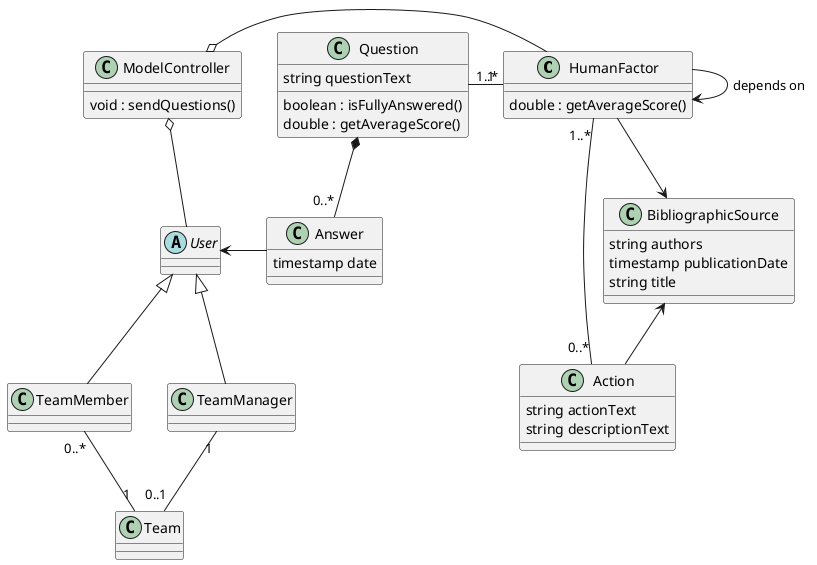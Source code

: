 @startuml
class HumanFactor {
double : getAverageScore()
}
class Action {
string actionText
string descriptionText
}
class Question {
string questionText
boolean : isFullyAnswered()
double : getAverageScore()
}
abstract class User
class Answer {
timestamp date
}
class TeamMember
class TeamManager
class BibliographicSource {
string authors
timestamp publicationDate
string title
}
class ModelController {
void : sendQuestions()
}
class Team

Question *-- "0..*" Answer
Question "1..*" - "1" HumanFactor
HumanFactor "1..*" - "0..*" Action
HumanFactor --> HumanFactor : depends on
User <- Answer
User <|-- TeamMember
User <|-- TeamManager
TeamMember "0..*" -- "1" Team
TeamManager "1" -- "0..1" Team
BibliographicSource <-- Action
HumanFactor --> BibliographicSource
ModelController o-- User
ModelController o- HumanFactor
@enduml